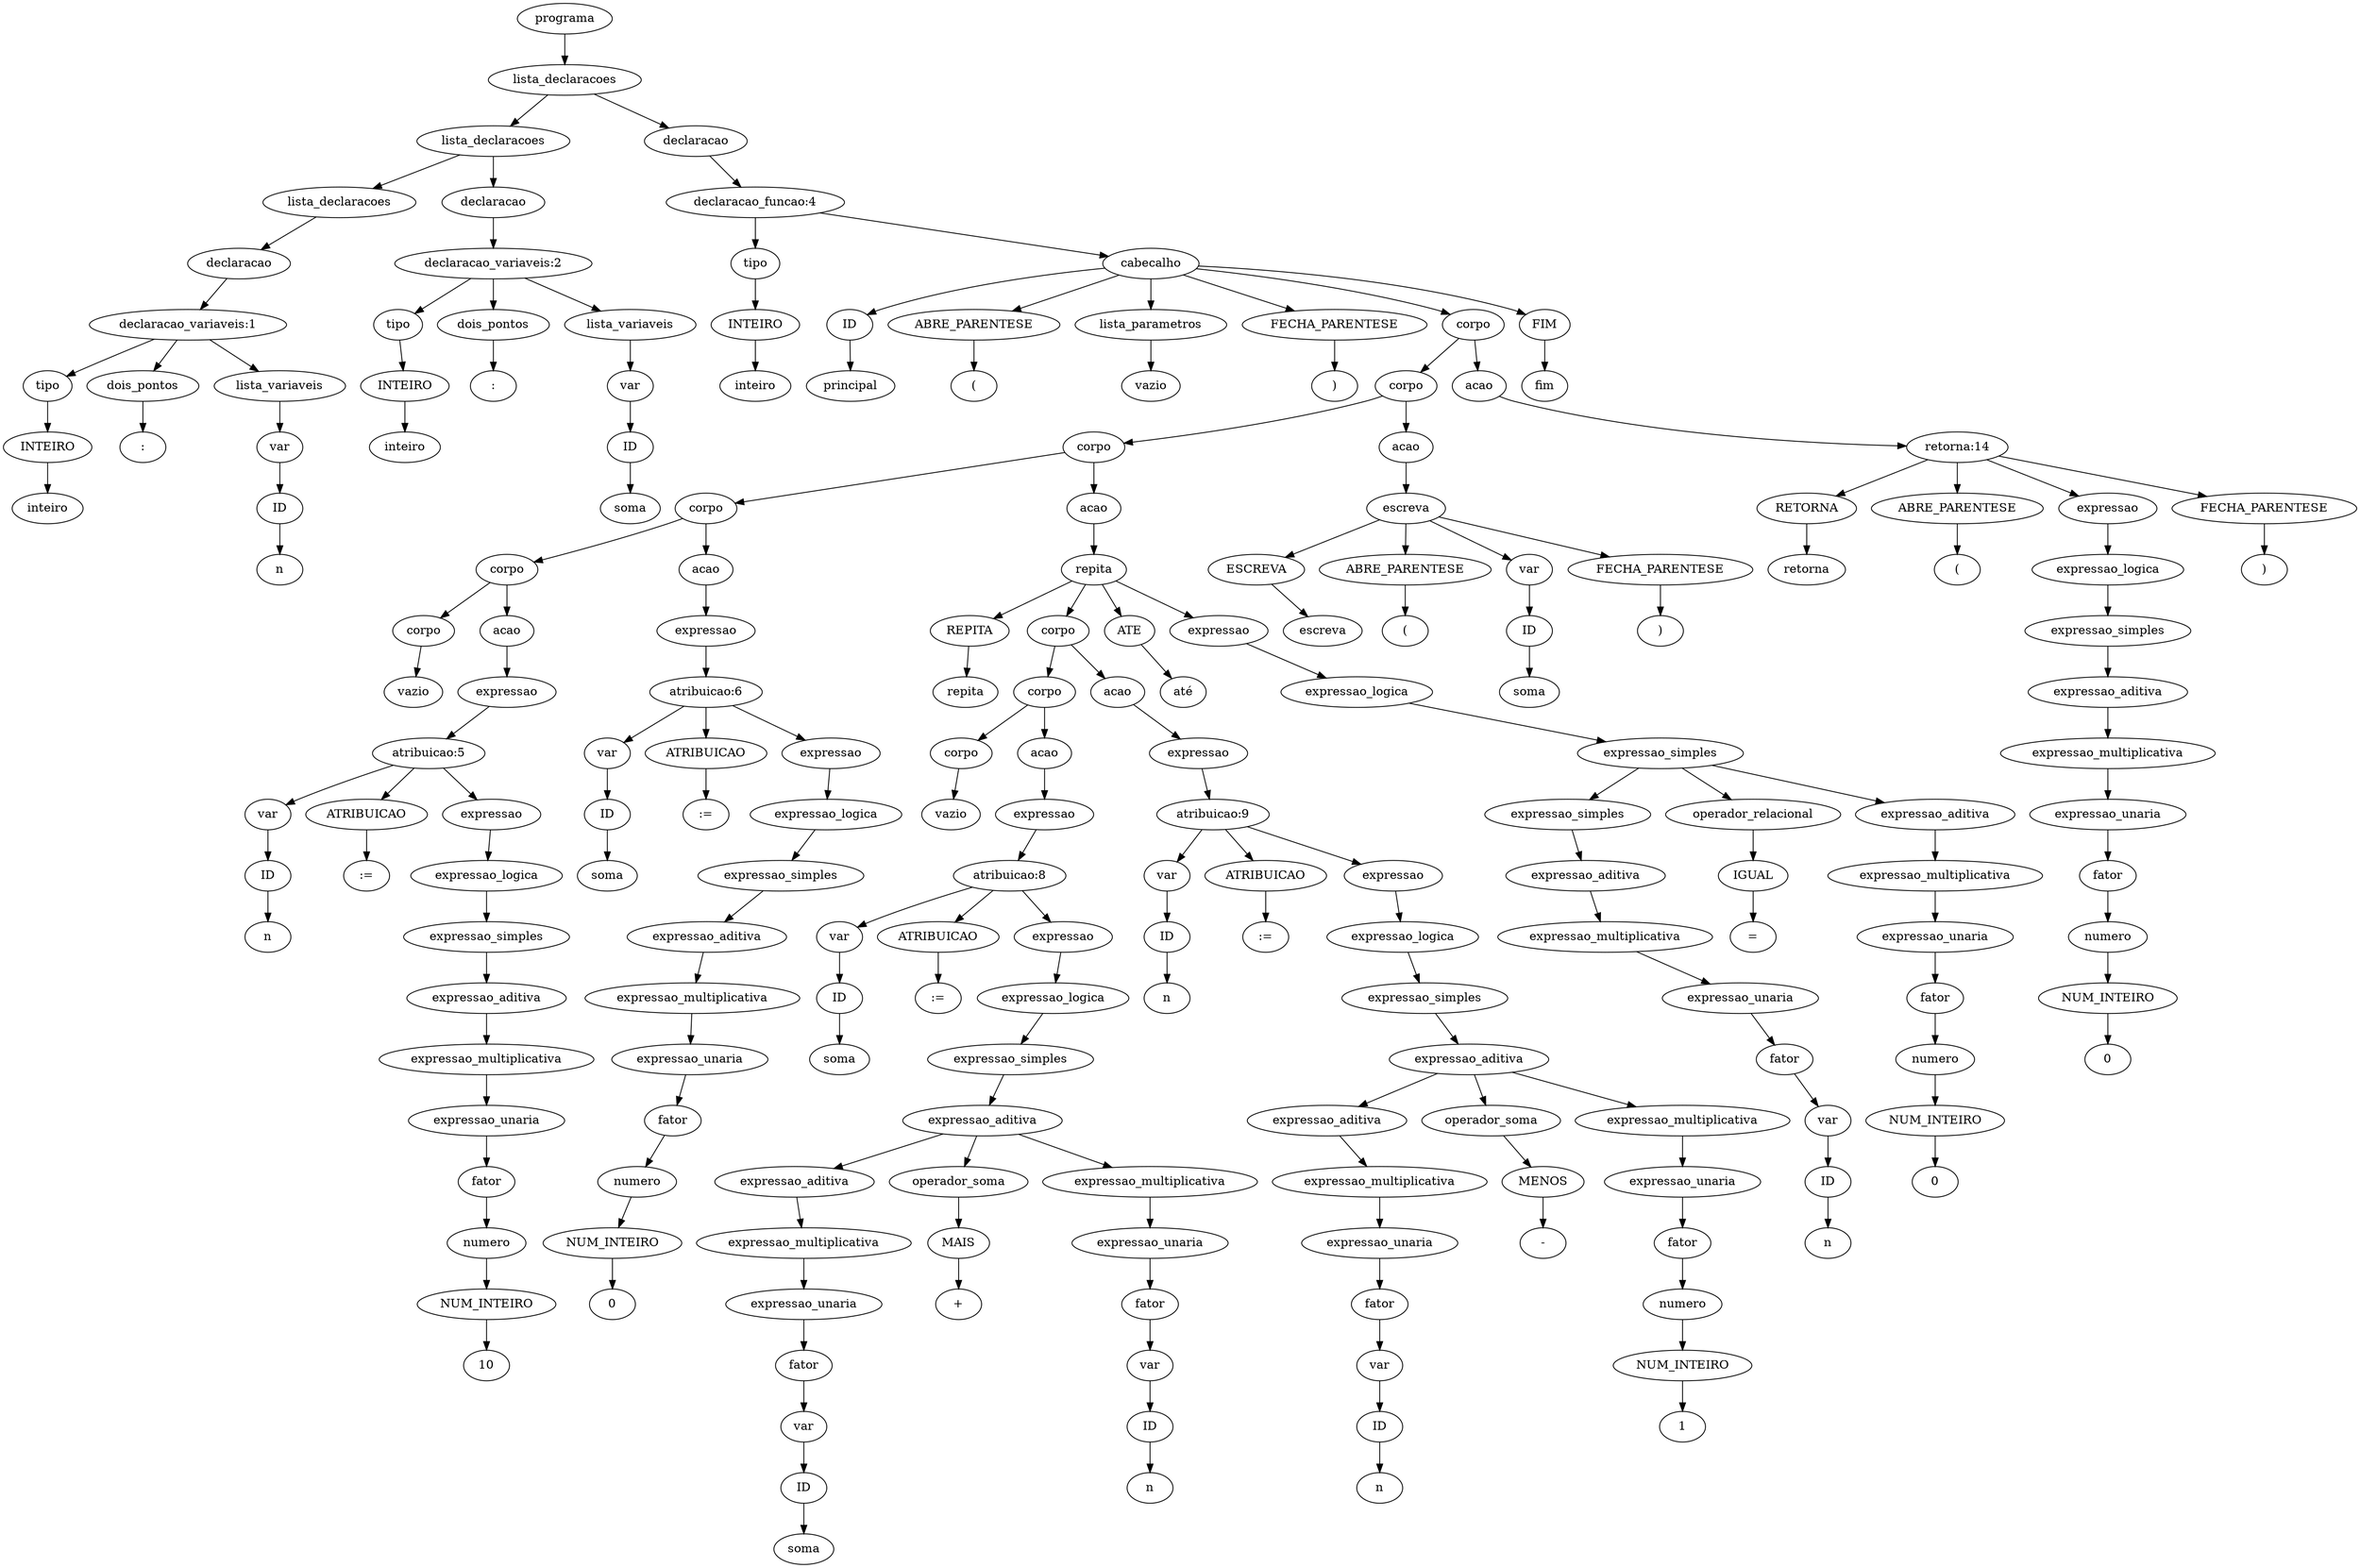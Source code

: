 digraph tree {
    "0x7f9ba4807eb0" [label="programa"];
    "0x7f9ba4814160" [label="lista_declaracoes"];
    "0x7f9ba4807a00" [label="lista_declaracoes"];
    "0x7f9ba4807d30" [label="lista_declaracoes"];
    "0x7f9ba5b438e0" [label="declaracao"];
    "0x7f9ba4807a30" [label="declaracao_variaveis:1"];
    "0x7f9ba48079a0" [label="tipo"];
    "0x7f9ba48079d0" [label="INTEIRO"];
    "0x7f9ba4807a90" [label="inteiro"];
    "0x7f9ba4807dc0" [label="dois_pontos"];
    "0x7f9ba48077f0" [label=":"];
    "0x7f9ba4807cd0" [label="lista_variaveis"];
    "0x7f9ba4e8c400" [label="var"];
    "0x7f9ba4e0cd30" [label="ID"];
    "0x7f9ba4807df0" [label="n"];
    "0x7f9ba4807ac0" [label="declaracao"];
    "0x7f9ba4807ee0" [label="declaracao_variaveis:2"];
    "0x7f9ba4807b20" [label="tipo"];
    "0x7f9ba4807b50" [label="INTEIRO"];
    "0x7f9ba4807bb0" [label="inteiro"];
    "0x7f9ba4807700" [label="dois_pontos"];
    "0x7f9ba4807730" [label=":"];
    "0x7f9ba4807be0" [label="lista_variaveis"];
    "0x7f9ba4807c10" [label="var"];
    "0x7f9ba4807d60" [label="ID"];
    "0x7f9ba4807f70" [label="soma"];
    "0x7f9ba4807790" [label="declaracao"];
    "0x7f9ba4807c40" [label="declaracao_funcao:4"];
    "0x7f9ba4b95970" [label="tipo"];
    "0x7f9ba48078b0" [label="INTEIRO"];
    "0x7f9ba48075e0" [label="inteiro"];
    "0x7f9ba48140d0" [label="cabecalho"];
    "0x7f9ba4808eb0" [label="ID"];
    "0x7f9ba4808f10" [label="principal"];
    "0x7f9ba4808d00" [label="ABRE_PARENTESE"];
    "0x7f9ba4808430" [label="("];
    "0x7f9ba4807100" [label="lista_parametros"];
    "0x7f9ba4807f40" [label="vazio"];
    "0x7f9ba4808970" [label="FECHA_PARENTESE"];
    "0x7f9ba4808f70" [label=")"];
    "0x7f9ba4808ac0" [label="corpo"];
    "0x7f9ba48087f0" [label="corpo"];
    "0x7f9ba4814850" [label="corpo"];
    "0x7f9ba48455b0" [label="corpo"];
    "0x7f9ba48459d0" [label="corpo"];
    "0x7f9ba4845a00" [label="corpo"];
    "0x7f9ba48077c0" [label="vazio"];
    "0x7f9ba4845880" [label="acao"];
    "0x7f9ba4845a60" [label="expressao"];
    "0x7f9ba48457f0" [label="atribuicao:5"];
    "0x7f9ba4807160" [label="var"];
    "0x7f9ba48071f0" [label="ID"];
    "0x7f9ba4845b20" [label="n"];
    "0x7f9ba48458e0" [label="ATRIBUICAO"];
    "0x7f9ba4845970" [label=":="];
    "0x7f9ba4845df0" [label="expressao"];
    "0x7f9ba4845d90" [label="expressao_logica"];
    "0x7f9ba4845ca0" [label="expressao_simples"];
    "0x7f9ba4845c10" [label="expressao_aditiva"];
    "0x7f9ba4845d30" [label="expressao_multiplicativa"];
    "0x7f9ba4845b80" [label="expressao_unaria"];
    "0x7f9ba4845be0" [label="fator"];
    "0x7f9ba4807250" [label="numero"];
    "0x7f9ba4807190" [label="NUM_INTEIRO"];
    "0x7f9ba4845b50" [label="10"];
    "0x7f9ba48450d0" [label="acao"];
    "0x7f9ba4845e20" [label="expressao"];
    "0x7f9ba4845550" [label="atribuicao:6"];
    "0x7f9ba4807070" [label="var"];
    "0x7f9ba4845f70" [label="ID"];
    "0x7f9ba4845940" [label="soma"];
    "0x7f9ba4845130" [label="ATRIBUICAO"];
    "0x7f9ba48452b0" [label=":="];
    "0x7f9ba48454f0" [label="expressao"];
    "0x7f9ba48454c0" [label="expressao_logica"];
    "0x7f9ba4845f40" [label="expressao_simples"];
    "0x7f9ba4845f10" [label="expressao_aditiva"];
    "0x7f9ba4845460" [label="expressao_multiplicativa"];
    "0x7f9ba4845a90" [label="expressao_unaria"];
    "0x7f9ba4845eb0" [label="fator"];
    "0x7f9ba4845d00" [label="numero"];
    "0x7f9ba4845c70" [label="NUM_INTEIRO"];
    "0x7f9ba48453d0" [label="0"];
    "0x7f9ba4845fa0" [label="acao"];
    "0x7f9ba4808460" [label="repita"];
    "0x7f9ba4808fa0" [label="REPITA"];
    "0x7f9ba48084c0" [label="repita"];
    "0x7f9ba4814910" [label="corpo"];
    "0x7f9ba4814580" [label="corpo"];
    "0x7f9ba4845850" [label="corpo"];
    "0x7f9ba4845910" [label="vazio"];
    "0x7f9ba4845640" [label="acao"];
    "0x7f9ba4845520" [label="expressao"];
    "0x7f9ba4814790" [label="atribuicao:8"];
    "0x7f9ba4845100" [label="var"];
    "0x7f9ba48451c0" [label="ID"];
    "0x7f9ba48456d0" [label="soma"];
    "0x7f9ba48146d0" [label="ATRIBUICAO"];
    "0x7f9ba48142e0" [label=":="];
    "0x7f9ba4814490" [label="expressao"];
    "0x7f9ba4814430" [label="expressao_logica"];
    "0x7f9ba48144f0" [label="expressao_simples"];
    "0x7f9ba4814820" [label="expressao_aditiva"];
    "0x7f9ba4845760" [label="expressao_aditiva"];
    "0x7f9ba48146a0" [label="expressao_multiplicativa"];
    "0x7f9ba48452e0" [label="expressao_unaria"];
    "0x7f9ba4845700" [label="fator"];
    "0x7f9ba4845340" [label="var"];
    "0x7f9ba4845040" [label="ID"];
    "0x7f9ba4814640" [label="soma"];
    "0x7f9ba48148b0" [label="operador_soma"];
    "0x7f9ba4814610" [label="MAIS"];
    "0x7f9ba4814730" [label="+"];
    "0x7f9ba4814400" [label="expressao_multiplicativa"];
    "0x7f9ba4814700" [label="expressao_unaria"];
    "0x7f9ba48147c0" [label="fator"];
    "0x7f9ba48457c0" [label="var"];
    "0x7f9ba48145b0" [label="ID"];
    "0x7f9ba48143a0" [label="n"];
    "0x7f9ba4814ac0" [label="acao"];
    "0x7f9ba4814df0" [label="expressao"];
    "0x7f9ba4814b20" [label="atribuicao:9"];
    "0x7f9ba4845af0" [label="var"];
    "0x7f9ba4845e80" [label="ID"];
    "0x7f9ba4845670" [label="n"];
    "0x7f9ba4814c70" [label="ATRIBUICAO"];
    "0x7f9ba4814a30" [label=":="];
    "0x7f9ba48149d0" [label="expressao"];
    "0x7f9ba4814370" [label="expressao_logica"];
    "0x7f9ba4814c40" [label="expressao_simples"];
    "0x7f9ba4814d60" [label="expressao_aditiva"];
    "0x7f9ba4814ee0" [label="expressao_aditiva"];
    "0x7f9ba4814be0" [label="expressao_multiplicativa"];
    "0x7f9ba48455e0" [label="expressao_unaria"];
    "0x7f9ba4814e80" [label="fator"];
    "0x7f9ba48149a0" [label="var"];
    "0x7f9ba48148e0" [label="ID"];
    "0x7f9ba4814fd0" [label="n"];
    "0x7f9ba4814190" [label="operador_soma"];
    "0x7f9ba4814f70" [label="MENOS"];
    "0x7f9ba4814cd0" [label="-"];
    "0x7f9ba4814310" [label="expressao_multiplicativa"];
    "0x7f9ba48141f0" [label="expressao_unaria"];
    "0x7f9ba4814d00" [label="fator"];
    "0x7f9ba4814d30" [label="numero"];
    "0x7f9ba4814f10" [label="NUM_INTEIRO"];
    "0x7f9ba48142b0" [label="1"];
    "0x7f9ba4808ee0" [label="ATE"];
    "0x7f9ba4808760" [label="até"];
    "0x7f9ba4808280" [label="expressao"];
    "0x7f9ba4814100" [label="expressao_logica"];
    "0x7f9ba4808b50" [label="expressao_simples"];
    "0x7f9ba4814070" [label="expressao_simples"];
    "0x7f9ba4814dc0" [label="expressao_aditiva"];
    "0x7f9ba48144c0" [label="expressao_multiplicativa"];
    "0x7f9ba4814af0" [label="expressao_unaria"];
    "0x7f9ba4814a60" [label="fator"];
    "0x7f9ba4814520" [label="var"];
    "0x7f9ba4814940" [label="ID"];
    "0x7f9ba4814e50" [label="n"];
    "0x7f9ba48140a0" [label="operador_relacional"];
    "0x7f9ba4814f40" [label="IGUAL"];
    "0x7f9ba48088b0" [label="="];
    "0x7f9ba4808a00" [label="expressao_aditiva"];
    "0x7f9ba48083d0" [label="expressao_multiplicativa"];
    "0x7f9ba4808a90" [label="expressao_unaria"];
    "0x7f9ba48089d0" [label="fator"];
    "0x7f9ba4814b50" [label="numero"];
    "0x7f9ba4814bb0" [label="NUM_INTEIRO"];
    "0x7f9ba48083a0" [label="0"];
    "0x7f9ba4814220" [label="acao"];
    "0x7f9ba4808520" [label="escreva"];
    "0x7f9ba4808a60" [label="ESCREVA"];
    "0x7f9ba4808130" [label="escreva"];
    "0x7f9ba4808190" [label="ABRE_PARENTESE"];
    "0x7f9ba48081c0" [label="("];
    "0x7f9ba4845220" [label="var"];
    "0x7f9ba4845730" [label="ID"];
    "0x7f9ba48087c0" [label="soma"];
    "0x7f9ba4808220" [label="FECHA_PARENTESE"];
    "0x7f9ba4808070" [label=")"];
    "0x7f9ba4808100" [label="acao"];
    "0x7f9ba4808c10" [label="retorna:14"];
    "0x7f9ba4808ca0" [label="RETORNA"];
    "0x7f9ba4808d90" [label="retorna"];
    "0x7f9ba4808df0" [label="ABRE_PARENTESE"];
    "0x7f9ba4808e20" [label="("];
    "0x7f9ba4808be0" [label="expressao"];
    "0x7f9ba4808b80" [label="expressao_logica"];
    "0x7f9ba4808310" [label="expressao_simples"];
    "0x7f9ba4808850" [label="expressao_aditiva"];
    "0x7f9ba48082b0" [label="expressao_multiplicativa"];
    "0x7f9ba4808880" [label="expressao_unaria"];
    "0x7f9ba4808af0" [label="fator"];
    "0x7f9ba4845d60" [label="numero"];
    "0x7f9ba4814280" [label="NUM_INTEIRO"];
    "0x7f9ba4808250" [label="0"];
    "0x7f9ba4808e80" [label="FECHA_PARENTESE"];
    "0x7f9ba4808cd0" [label=")"];
    "0x7f9ba4808550" [label="FIM"];
    "0x7f9ba48085b0" [label="fim"];
    "0x7f9ba4807eb0" -> "0x7f9ba4814160";
    "0x7f9ba4814160" -> "0x7f9ba4807a00";
    "0x7f9ba4814160" -> "0x7f9ba4807790";
    "0x7f9ba4807a00" -> "0x7f9ba4807d30";
    "0x7f9ba4807a00" -> "0x7f9ba4807ac0";
    "0x7f9ba4807d30" -> "0x7f9ba5b438e0";
    "0x7f9ba5b438e0" -> "0x7f9ba4807a30";
    "0x7f9ba4807a30" -> "0x7f9ba48079a0";
    "0x7f9ba4807a30" -> "0x7f9ba4807dc0";
    "0x7f9ba4807a30" -> "0x7f9ba4807cd0";
    "0x7f9ba48079a0" -> "0x7f9ba48079d0";
    "0x7f9ba48079d0" -> "0x7f9ba4807a90";
    "0x7f9ba4807dc0" -> "0x7f9ba48077f0";
    "0x7f9ba4807cd0" -> "0x7f9ba4e8c400";
    "0x7f9ba4e8c400" -> "0x7f9ba4e0cd30";
    "0x7f9ba4e0cd30" -> "0x7f9ba4807df0";
    "0x7f9ba4807ac0" -> "0x7f9ba4807ee0";
    "0x7f9ba4807ee0" -> "0x7f9ba4807b20";
    "0x7f9ba4807ee0" -> "0x7f9ba4807700";
    "0x7f9ba4807ee0" -> "0x7f9ba4807be0";
    "0x7f9ba4807b20" -> "0x7f9ba4807b50";
    "0x7f9ba4807b50" -> "0x7f9ba4807bb0";
    "0x7f9ba4807700" -> "0x7f9ba4807730";
    "0x7f9ba4807be0" -> "0x7f9ba4807c10";
    "0x7f9ba4807c10" -> "0x7f9ba4807d60";
    "0x7f9ba4807d60" -> "0x7f9ba4807f70";
    "0x7f9ba4807790" -> "0x7f9ba4807c40";
    "0x7f9ba4807c40" -> "0x7f9ba4b95970";
    "0x7f9ba4807c40" -> "0x7f9ba48140d0";
    "0x7f9ba4b95970" -> "0x7f9ba48078b0";
    "0x7f9ba48078b0" -> "0x7f9ba48075e0";
    "0x7f9ba48140d0" -> "0x7f9ba4808eb0";
    "0x7f9ba48140d0" -> "0x7f9ba4808d00";
    "0x7f9ba48140d0" -> "0x7f9ba4807100";
    "0x7f9ba48140d0" -> "0x7f9ba4808970";
    "0x7f9ba48140d0" -> "0x7f9ba4808ac0";
    "0x7f9ba48140d0" -> "0x7f9ba4808550";
    "0x7f9ba4808eb0" -> "0x7f9ba4808f10";
    "0x7f9ba4808d00" -> "0x7f9ba4808430";
    "0x7f9ba4807100" -> "0x7f9ba4807f40";
    "0x7f9ba4808970" -> "0x7f9ba4808f70";
    "0x7f9ba4808ac0" -> "0x7f9ba48087f0";
    "0x7f9ba4808ac0" -> "0x7f9ba4808100";
    "0x7f9ba48087f0" -> "0x7f9ba4814850";
    "0x7f9ba48087f0" -> "0x7f9ba4814220";
    "0x7f9ba4814850" -> "0x7f9ba48455b0";
    "0x7f9ba4814850" -> "0x7f9ba4845fa0";
    "0x7f9ba48455b0" -> "0x7f9ba48459d0";
    "0x7f9ba48455b0" -> "0x7f9ba48450d0";
    "0x7f9ba48459d0" -> "0x7f9ba4845a00";
    "0x7f9ba48459d0" -> "0x7f9ba4845880";
    "0x7f9ba4845a00" -> "0x7f9ba48077c0";
    "0x7f9ba4845880" -> "0x7f9ba4845a60";
    "0x7f9ba4845a60" -> "0x7f9ba48457f0";
    "0x7f9ba48457f0" -> "0x7f9ba4807160";
    "0x7f9ba48457f0" -> "0x7f9ba48458e0";
    "0x7f9ba48457f0" -> "0x7f9ba4845df0";
    "0x7f9ba4807160" -> "0x7f9ba48071f0";
    "0x7f9ba48071f0" -> "0x7f9ba4845b20";
    "0x7f9ba48458e0" -> "0x7f9ba4845970";
    "0x7f9ba4845df0" -> "0x7f9ba4845d90";
    "0x7f9ba4845d90" -> "0x7f9ba4845ca0";
    "0x7f9ba4845ca0" -> "0x7f9ba4845c10";
    "0x7f9ba4845c10" -> "0x7f9ba4845d30";
    "0x7f9ba4845d30" -> "0x7f9ba4845b80";
    "0x7f9ba4845b80" -> "0x7f9ba4845be0";
    "0x7f9ba4845be0" -> "0x7f9ba4807250";
    "0x7f9ba4807250" -> "0x7f9ba4807190";
    "0x7f9ba4807190" -> "0x7f9ba4845b50";
    "0x7f9ba48450d0" -> "0x7f9ba4845e20";
    "0x7f9ba4845e20" -> "0x7f9ba4845550";
    "0x7f9ba4845550" -> "0x7f9ba4807070";
    "0x7f9ba4845550" -> "0x7f9ba4845130";
    "0x7f9ba4845550" -> "0x7f9ba48454f0";
    "0x7f9ba4807070" -> "0x7f9ba4845f70";
    "0x7f9ba4845f70" -> "0x7f9ba4845940";
    "0x7f9ba4845130" -> "0x7f9ba48452b0";
    "0x7f9ba48454f0" -> "0x7f9ba48454c0";
    "0x7f9ba48454c0" -> "0x7f9ba4845f40";
    "0x7f9ba4845f40" -> "0x7f9ba4845f10";
    "0x7f9ba4845f10" -> "0x7f9ba4845460";
    "0x7f9ba4845460" -> "0x7f9ba4845a90";
    "0x7f9ba4845a90" -> "0x7f9ba4845eb0";
    "0x7f9ba4845eb0" -> "0x7f9ba4845d00";
    "0x7f9ba4845d00" -> "0x7f9ba4845c70";
    "0x7f9ba4845c70" -> "0x7f9ba48453d0";
    "0x7f9ba4845fa0" -> "0x7f9ba4808460";
    "0x7f9ba4808460" -> "0x7f9ba4808fa0";
    "0x7f9ba4808460" -> "0x7f9ba4814910";
    "0x7f9ba4808460" -> "0x7f9ba4808ee0";
    "0x7f9ba4808460" -> "0x7f9ba4808280";
    "0x7f9ba4808fa0" -> "0x7f9ba48084c0";
    "0x7f9ba4814910" -> "0x7f9ba4814580";
    "0x7f9ba4814910" -> "0x7f9ba4814ac0";
    "0x7f9ba4814580" -> "0x7f9ba4845850";
    "0x7f9ba4814580" -> "0x7f9ba4845640";
    "0x7f9ba4845850" -> "0x7f9ba4845910";
    "0x7f9ba4845640" -> "0x7f9ba4845520";
    "0x7f9ba4845520" -> "0x7f9ba4814790";
    "0x7f9ba4814790" -> "0x7f9ba4845100";
    "0x7f9ba4814790" -> "0x7f9ba48146d0";
    "0x7f9ba4814790" -> "0x7f9ba4814490";
    "0x7f9ba4845100" -> "0x7f9ba48451c0";
    "0x7f9ba48451c0" -> "0x7f9ba48456d0";
    "0x7f9ba48146d0" -> "0x7f9ba48142e0";
    "0x7f9ba4814490" -> "0x7f9ba4814430";
    "0x7f9ba4814430" -> "0x7f9ba48144f0";
    "0x7f9ba48144f0" -> "0x7f9ba4814820";
    "0x7f9ba4814820" -> "0x7f9ba4845760";
    "0x7f9ba4814820" -> "0x7f9ba48148b0";
    "0x7f9ba4814820" -> "0x7f9ba4814400";
    "0x7f9ba4845760" -> "0x7f9ba48146a0";
    "0x7f9ba48146a0" -> "0x7f9ba48452e0";
    "0x7f9ba48452e0" -> "0x7f9ba4845700";
    "0x7f9ba4845700" -> "0x7f9ba4845340";
    "0x7f9ba4845340" -> "0x7f9ba4845040";
    "0x7f9ba4845040" -> "0x7f9ba4814640";
    "0x7f9ba48148b0" -> "0x7f9ba4814610";
    "0x7f9ba4814610" -> "0x7f9ba4814730";
    "0x7f9ba4814400" -> "0x7f9ba4814700";
    "0x7f9ba4814700" -> "0x7f9ba48147c0";
    "0x7f9ba48147c0" -> "0x7f9ba48457c0";
    "0x7f9ba48457c0" -> "0x7f9ba48145b0";
    "0x7f9ba48145b0" -> "0x7f9ba48143a0";
    "0x7f9ba4814ac0" -> "0x7f9ba4814df0";
    "0x7f9ba4814df0" -> "0x7f9ba4814b20";
    "0x7f9ba4814b20" -> "0x7f9ba4845af0";
    "0x7f9ba4814b20" -> "0x7f9ba4814c70";
    "0x7f9ba4814b20" -> "0x7f9ba48149d0";
    "0x7f9ba4845af0" -> "0x7f9ba4845e80";
    "0x7f9ba4845e80" -> "0x7f9ba4845670";
    "0x7f9ba4814c70" -> "0x7f9ba4814a30";
    "0x7f9ba48149d0" -> "0x7f9ba4814370";
    "0x7f9ba4814370" -> "0x7f9ba4814c40";
    "0x7f9ba4814c40" -> "0x7f9ba4814d60";
    "0x7f9ba4814d60" -> "0x7f9ba4814ee0";
    "0x7f9ba4814d60" -> "0x7f9ba4814190";
    "0x7f9ba4814d60" -> "0x7f9ba4814310";
    "0x7f9ba4814ee0" -> "0x7f9ba4814be0";
    "0x7f9ba4814be0" -> "0x7f9ba48455e0";
    "0x7f9ba48455e0" -> "0x7f9ba4814e80";
    "0x7f9ba4814e80" -> "0x7f9ba48149a0";
    "0x7f9ba48149a0" -> "0x7f9ba48148e0";
    "0x7f9ba48148e0" -> "0x7f9ba4814fd0";
    "0x7f9ba4814190" -> "0x7f9ba4814f70";
    "0x7f9ba4814f70" -> "0x7f9ba4814cd0";
    "0x7f9ba4814310" -> "0x7f9ba48141f0";
    "0x7f9ba48141f0" -> "0x7f9ba4814d00";
    "0x7f9ba4814d00" -> "0x7f9ba4814d30";
    "0x7f9ba4814d30" -> "0x7f9ba4814f10";
    "0x7f9ba4814f10" -> "0x7f9ba48142b0";
    "0x7f9ba4808ee0" -> "0x7f9ba4808760";
    "0x7f9ba4808280" -> "0x7f9ba4814100";
    "0x7f9ba4814100" -> "0x7f9ba4808b50";
    "0x7f9ba4808b50" -> "0x7f9ba4814070";
    "0x7f9ba4808b50" -> "0x7f9ba48140a0";
    "0x7f9ba4808b50" -> "0x7f9ba4808a00";
    "0x7f9ba4814070" -> "0x7f9ba4814dc0";
    "0x7f9ba4814dc0" -> "0x7f9ba48144c0";
    "0x7f9ba48144c0" -> "0x7f9ba4814af0";
    "0x7f9ba4814af0" -> "0x7f9ba4814a60";
    "0x7f9ba4814a60" -> "0x7f9ba4814520";
    "0x7f9ba4814520" -> "0x7f9ba4814940";
    "0x7f9ba4814940" -> "0x7f9ba4814e50";
    "0x7f9ba48140a0" -> "0x7f9ba4814f40";
    "0x7f9ba4814f40" -> "0x7f9ba48088b0";
    "0x7f9ba4808a00" -> "0x7f9ba48083d0";
    "0x7f9ba48083d0" -> "0x7f9ba4808a90";
    "0x7f9ba4808a90" -> "0x7f9ba48089d0";
    "0x7f9ba48089d0" -> "0x7f9ba4814b50";
    "0x7f9ba4814b50" -> "0x7f9ba4814bb0";
    "0x7f9ba4814bb0" -> "0x7f9ba48083a0";
    "0x7f9ba4814220" -> "0x7f9ba4808520";
    "0x7f9ba4808520" -> "0x7f9ba4808a60";
    "0x7f9ba4808520" -> "0x7f9ba4808190";
    "0x7f9ba4808520" -> "0x7f9ba4845220";
    "0x7f9ba4808520" -> "0x7f9ba4808220";
    "0x7f9ba4808a60" -> "0x7f9ba4808130";
    "0x7f9ba4808190" -> "0x7f9ba48081c0";
    "0x7f9ba4845220" -> "0x7f9ba4845730";
    "0x7f9ba4845730" -> "0x7f9ba48087c0";
    "0x7f9ba4808220" -> "0x7f9ba4808070";
    "0x7f9ba4808100" -> "0x7f9ba4808c10";
    "0x7f9ba4808c10" -> "0x7f9ba4808ca0";
    "0x7f9ba4808c10" -> "0x7f9ba4808df0";
    "0x7f9ba4808c10" -> "0x7f9ba4808be0";
    "0x7f9ba4808c10" -> "0x7f9ba4808e80";
    "0x7f9ba4808ca0" -> "0x7f9ba4808d90";
    "0x7f9ba4808df0" -> "0x7f9ba4808e20";
    "0x7f9ba4808be0" -> "0x7f9ba4808b80";
    "0x7f9ba4808b80" -> "0x7f9ba4808310";
    "0x7f9ba4808310" -> "0x7f9ba4808850";
    "0x7f9ba4808850" -> "0x7f9ba48082b0";
    "0x7f9ba48082b0" -> "0x7f9ba4808880";
    "0x7f9ba4808880" -> "0x7f9ba4808af0";
    "0x7f9ba4808af0" -> "0x7f9ba4845d60";
    "0x7f9ba4845d60" -> "0x7f9ba4814280";
    "0x7f9ba4814280" -> "0x7f9ba4808250";
    "0x7f9ba4808e80" -> "0x7f9ba4808cd0";
    "0x7f9ba4808550" -> "0x7f9ba48085b0";
}
